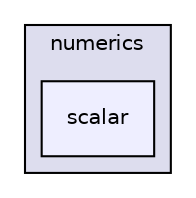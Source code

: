 digraph "SU2_CFD/include/numerics/scalar" {
  compound=true
  node [ fontsize="10", fontname="Helvetica"];
  edge [ labelfontsize="10", labelfontname="Helvetica"];
  subgraph clusterdir_756791f5376667f4032d4a9f45c7494c {
    graph [ bgcolor="#ddddee", pencolor="black", label="numerics" fontname="Helvetica", fontsize="10", URL="dir_756791f5376667f4032d4a9f45c7494c.html"]
  dir_df71765b1aee806f42cd677f7b22aec8 [shape=box, label="scalar", style="filled", fillcolor="#eeeeff", pencolor="black", URL="dir_df71765b1aee806f42cd677f7b22aec8.html"];
  }
}

